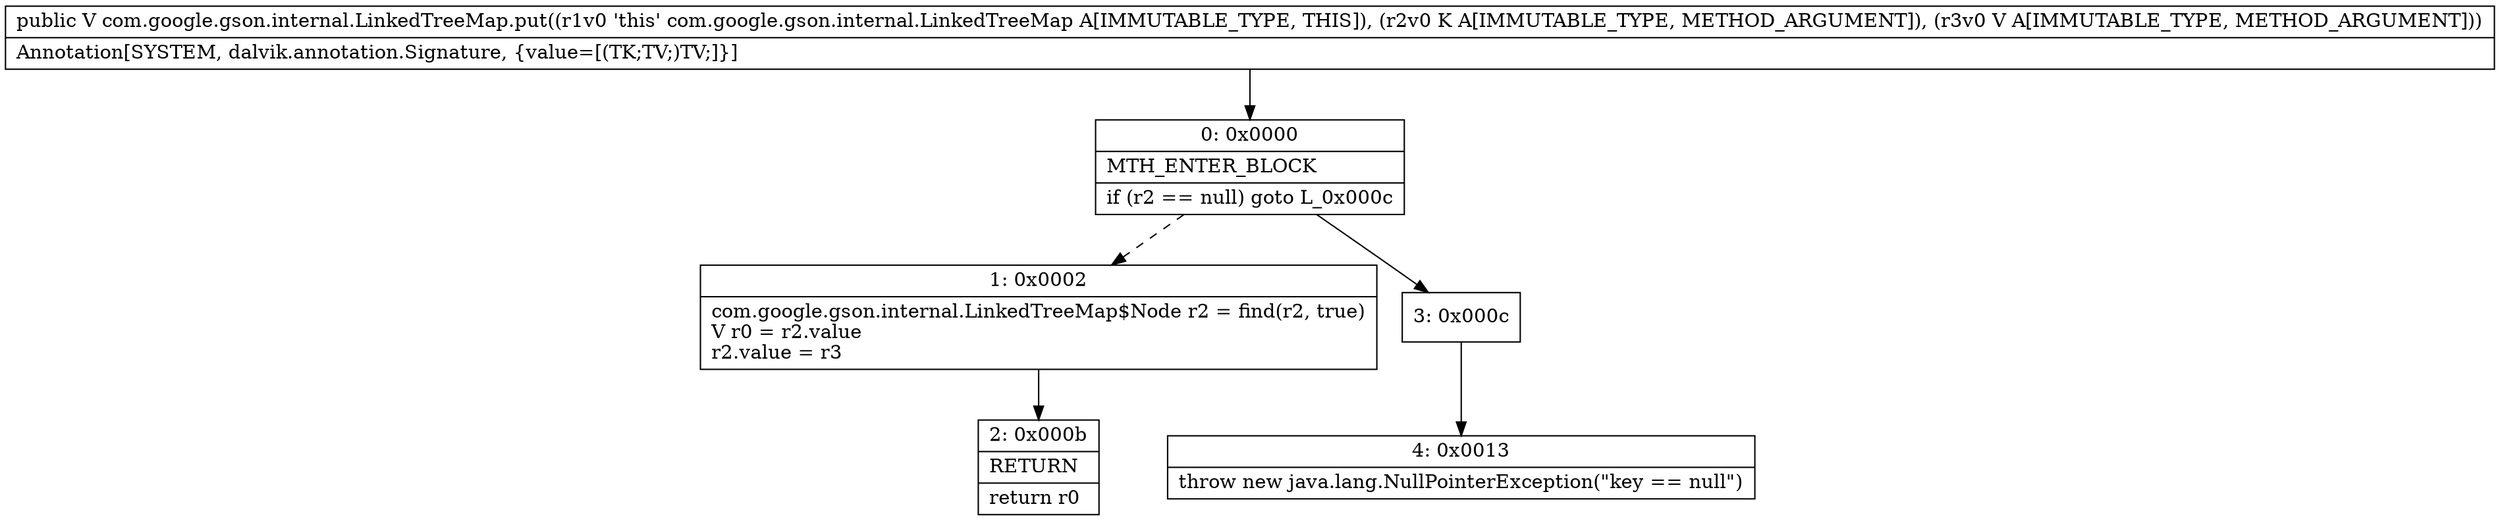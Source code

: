 digraph "CFG forcom.google.gson.internal.LinkedTreeMap.put(Ljava\/lang\/Object;Ljava\/lang\/Object;)Ljava\/lang\/Object;" {
Node_0 [shape=record,label="{0\:\ 0x0000|MTH_ENTER_BLOCK\l|if (r2 == null) goto L_0x000c\l}"];
Node_1 [shape=record,label="{1\:\ 0x0002|com.google.gson.internal.LinkedTreeMap$Node r2 = find(r2, true)\lV r0 = r2.value\lr2.value = r3\l}"];
Node_2 [shape=record,label="{2\:\ 0x000b|RETURN\l|return r0\l}"];
Node_3 [shape=record,label="{3\:\ 0x000c}"];
Node_4 [shape=record,label="{4\:\ 0x0013|throw new java.lang.NullPointerException(\"key == null\")\l}"];
MethodNode[shape=record,label="{public V com.google.gson.internal.LinkedTreeMap.put((r1v0 'this' com.google.gson.internal.LinkedTreeMap A[IMMUTABLE_TYPE, THIS]), (r2v0 K A[IMMUTABLE_TYPE, METHOD_ARGUMENT]), (r3v0 V A[IMMUTABLE_TYPE, METHOD_ARGUMENT]))  | Annotation[SYSTEM, dalvik.annotation.Signature, \{value=[(TK;TV;)TV;]\}]\l}"];
MethodNode -> Node_0;
Node_0 -> Node_1[style=dashed];
Node_0 -> Node_3;
Node_1 -> Node_2;
Node_3 -> Node_4;
}


